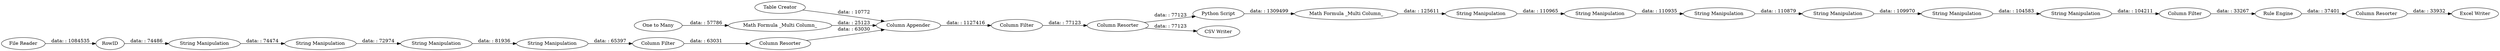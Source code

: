 digraph {
	"-7791352221033586008_6" [label="String Manipulation"]
	"8811535227544704302_22" [label="String Manipulation"]
	"4463268718858953829_14" [label="Column Appender"]
	"-7791352221033586008_8" [label="Column Filter"]
	"4463268718858953829_21" [label="Math Formula _Multi Column_"]
	"1018523892695383540_31" [label="String Manipulation"]
	"1346330014708350143_27" [label="Excel Writer"]
	"-7791352221033586008_3" [label="Column Resorter"]
	"1018523892695383540_30" [label="String Manipulation"]
	"4463268718858953829_18" [label="Python Script"]
	"1018523892695383540_33" [label="Rule Engine"]
	"4463268718858953829_16" [label="Column Filter"]
	"4463268718858953829_15" [label="One to Many"]
	"4463268718858953829_32" [label="Column Resorter"]
	"1018523892695383540_24" [label="Column Filter"]
	"8811535227544704302_26" [label="String Manipulation"]
	"1346330014708350143_10" [label="Table Creator"]
	"8811535227544704302_28" [label="String Manipulation"]
	"8811535227544704302_27" [label="String Manipulation"]
	"4463268718858953829_17" [label="Column Resorter"]
	"-7791352221033586008_5" [label="String Manipulation"]
	"-7791352221033586008_7" [label="String Manipulation"]
	"1346330014708350143_23" [label="File Reader"]
	"4463268718858953829_25" [label="Math Formula _Multi Column_"]
	"-7791352221033586008_2" [label=RowID]
	"-7791352221033586008_4" [label="String Manipulation"]
	"4463268718858953829_19" [label="CSV Writer"]
	"4463268718858953829_18" -> "4463268718858953829_21" [label="data: : 1309499"]
	"1346330014708350143_10" -> "4463268718858953829_14" [label="data: : 10772"]
	"8811535227544704302_22" -> "8811535227544704302_26" [label="data: : 110965"]
	"4463268718858953829_32" -> "1346330014708350143_27" [label="data: : 33932"]
	"4463268718858953829_14" -> "4463268718858953829_16" [label="data: : 1127416"]
	"-7791352221033586008_6" -> "-7791352221033586008_7" [label="data: : 81936"]
	"1018523892695383540_33" -> "4463268718858953829_32" [label="data: : 37401"]
	"4463268718858953829_21" -> "8811535227544704302_22" [label="data: : 125611"]
	"-7791352221033586008_7" -> "-7791352221033586008_8" [label="data: : 65397"]
	"4463268718858953829_17" -> "4463268718858953829_18" [label="data: : 77123"]
	"1018523892695383540_30" -> "1018523892695383540_31" [label="data: : 104583"]
	"8811535227544704302_26" -> "8811535227544704302_27" [label="data: : 110935"]
	"4463268718858953829_25" -> "4463268718858953829_14" [label="data: : 25123"]
	"4463268718858953829_16" -> "4463268718858953829_17" [label="data: : 77123"]
	"-7791352221033586008_3" -> "4463268718858953829_14" [label="data: : 63030"]
	"1018523892695383540_24" -> "1018523892695383540_33" [label="data: : 33267"]
	"1346330014708350143_23" -> "-7791352221033586008_2" [label="data: : 1084535"]
	"-7791352221033586008_8" -> "-7791352221033586008_3" [label="data: : 63031"]
	"-7791352221033586008_5" -> "-7791352221033586008_6" [label="data: : 72974"]
	"-7791352221033586008_4" -> "-7791352221033586008_5" [label="data: : 74474"]
	"8811535227544704302_27" -> "8811535227544704302_28" [label="data: : 110879"]
	"4463268718858953829_15" -> "4463268718858953829_25" [label="data: : 57786"]
	"8811535227544704302_28" -> "1018523892695383540_30" [label="data: : 109970"]
	"-7791352221033586008_2" -> "-7791352221033586008_4" [label="data: : 74486"]
	"4463268718858953829_17" -> "4463268718858953829_19" [label="data: : 77123"]
	"1018523892695383540_31" -> "1018523892695383540_24" [label="data: : 104211"]
	rankdir=LR
}
